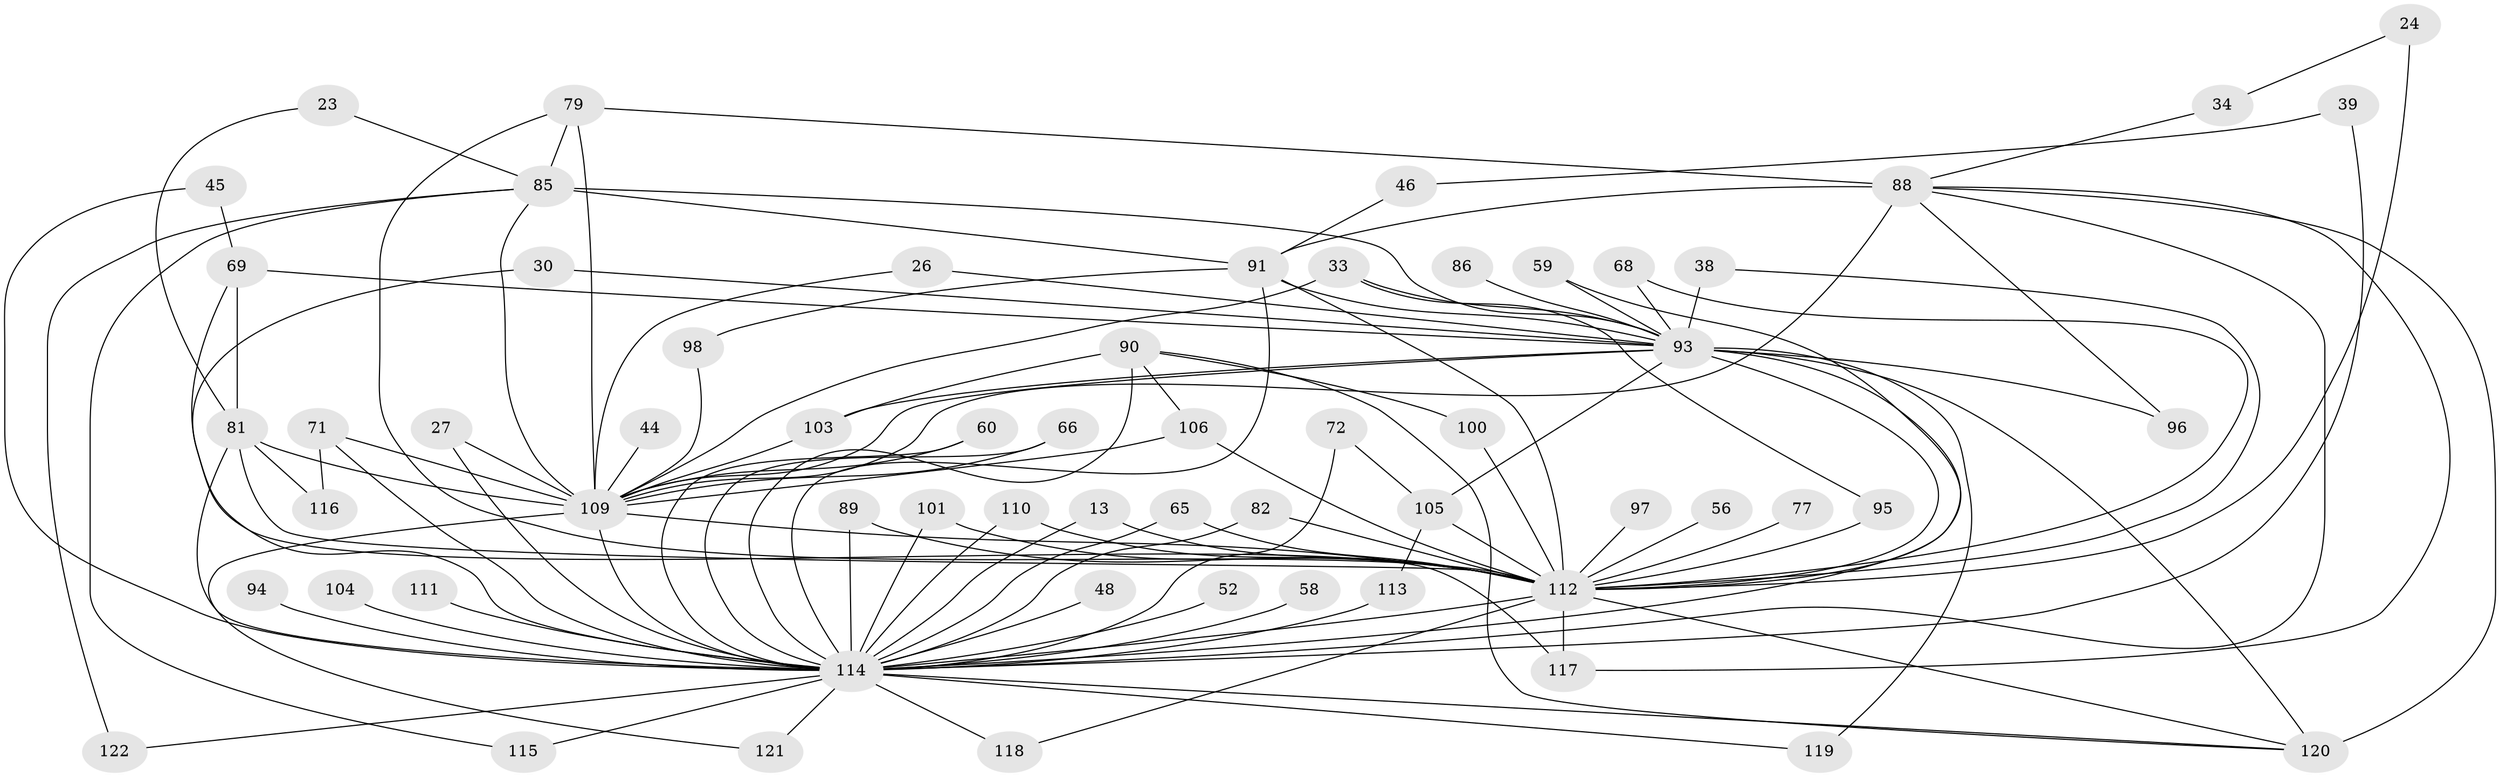 // original degree distribution, {21: 0.01639344262295082, 45: 0.00819672131147541, 20: 0.01639344262295082, 25: 0.00819672131147541, 17: 0.01639344262295082, 19: 0.00819672131147541, 22: 0.00819672131147541, 3: 0.22131147540983606, 7: 0.01639344262295082, 2: 0.5245901639344263, 5: 0.04918032786885246, 6: 0.00819672131147541, 4: 0.09016393442622951, 8: 0.00819672131147541}
// Generated by graph-tools (version 1.1) at 2025/46/03/04/25 21:46:54]
// undirected, 61 vertices, 118 edges
graph export_dot {
graph [start="1"]
  node [color=gray90,style=filled];
  13;
  23;
  24;
  26;
  27;
  30;
  33;
  34;
  38;
  39;
  44 [super="+36"];
  45;
  46;
  48;
  52;
  56;
  58;
  59;
  60;
  65;
  66;
  68;
  69 [super="+40"];
  71 [super="+51"];
  72;
  77;
  79 [super="+54+76"];
  81 [super="+19"];
  82;
  85 [super="+49+16"];
  86;
  88 [super="+84+83"];
  89;
  90 [super="+43+31+42"];
  91 [super="+57+41+63+70+75"];
  93 [super="+50+61+9"];
  94;
  95 [super="+53"];
  96;
  97;
  98;
  100;
  101;
  103 [super="+74"];
  104;
  105 [super="+37"];
  106 [super="+78+102"];
  109 [super="+28+108+10"];
  110;
  111;
  112 [super="+11+4+8"];
  113;
  114 [super="+29+5+107"];
  115;
  116;
  117 [super="+92"];
  118;
  119;
  120 [super="+87"];
  121;
  122;
  13 -- 112;
  13 -- 114;
  23 -- 81;
  23 -- 85;
  24 -- 34;
  24 -- 112 [weight=2];
  26 -- 93;
  26 -- 109;
  27 -- 114;
  27 -- 109;
  30 -- 114;
  30 -- 93;
  33 -- 95;
  33 -- 93;
  33 -- 109;
  34 -- 88;
  38 -- 112;
  38 -- 93;
  39 -- 46;
  39 -- 114 [weight=2];
  44 -- 109 [weight=3];
  45 -- 69;
  45 -- 114;
  46 -- 91;
  48 -- 114;
  52 -- 114;
  56 -- 112 [weight=2];
  58 -- 114;
  59 -- 112;
  59 -- 93;
  60 -- 114;
  60 -- 109;
  65 -- 112;
  65 -- 114;
  66 -- 114;
  66 -- 109;
  68 -- 112;
  68 -- 93;
  69 -- 117;
  69 -- 81 [weight=2];
  69 -- 93;
  71 -- 116;
  71 -- 114 [weight=2];
  71 -- 109 [weight=2];
  72 -- 105;
  72 -- 114;
  77 -- 112 [weight=2];
  79 -- 112 [weight=2];
  79 -- 85;
  79 -- 88 [weight=2];
  79 -- 109;
  81 -- 112 [weight=2];
  81 -- 116;
  81 -- 109;
  81 -- 114 [weight=2];
  82 -- 112;
  82 -- 114;
  85 -- 93 [weight=4];
  85 -- 91;
  85 -- 109 [weight=2];
  85 -- 115;
  85 -- 122;
  86 -- 93 [weight=2];
  88 -- 96;
  88 -- 114 [weight=2];
  88 -- 91;
  88 -- 117;
  88 -- 109 [weight=3];
  88 -- 120;
  89 -- 112;
  89 -- 114;
  90 -- 114 [weight=6];
  90 -- 100;
  90 -- 103;
  90 -- 106;
  90 -- 120;
  91 -- 114 [weight=4];
  91 -- 98;
  91 -- 93 [weight=2];
  91 -- 112;
  93 -- 112 [weight=11];
  93 -- 119;
  93 -- 96;
  93 -- 105 [weight=2];
  93 -- 114 [weight=4];
  93 -- 103;
  93 -- 109 [weight=6];
  93 -- 120 [weight=2];
  94 -- 114;
  95 -- 112 [weight=2];
  97 -- 112 [weight=2];
  98 -- 109;
  100 -- 112;
  101 -- 112;
  101 -- 114;
  103 -- 109;
  104 -- 114;
  105 -- 113;
  105 -- 112;
  106 -- 112 [weight=2];
  106 -- 109;
  109 -- 112 [weight=12];
  109 -- 114 [weight=5];
  109 -- 121;
  110 -- 112;
  110 -- 114;
  111 -- 114 [weight=2];
  112 -- 118;
  112 -- 120;
  112 -- 114 [weight=11];
  112 -- 117;
  113 -- 114;
  114 -- 119;
  114 -- 115;
  114 -- 118;
  114 -- 121;
  114 -- 122;
  114 -- 120;
}
